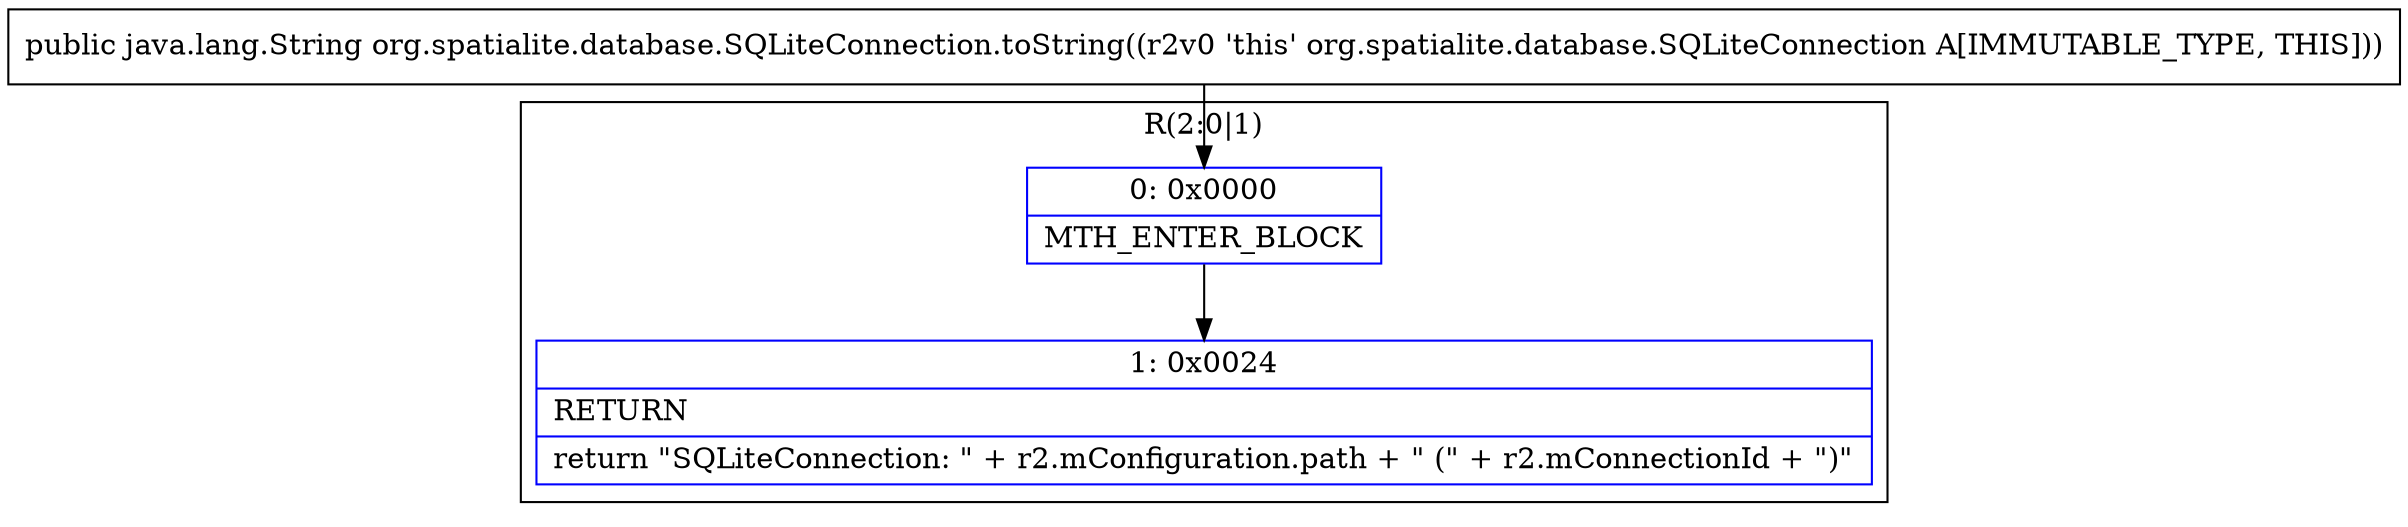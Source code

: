 digraph "CFG fororg.spatialite.database.SQLiteConnection.toString()Ljava\/lang\/String;" {
subgraph cluster_Region_277651921 {
label = "R(2:0|1)";
node [shape=record,color=blue];
Node_0 [shape=record,label="{0\:\ 0x0000|MTH_ENTER_BLOCK\l}"];
Node_1 [shape=record,label="{1\:\ 0x0024|RETURN\l|return \"SQLiteConnection: \" + r2.mConfiguration.path + \" (\" + r2.mConnectionId + \")\"\l}"];
}
MethodNode[shape=record,label="{public java.lang.String org.spatialite.database.SQLiteConnection.toString((r2v0 'this' org.spatialite.database.SQLiteConnection A[IMMUTABLE_TYPE, THIS])) }"];
MethodNode -> Node_0;
Node_0 -> Node_1;
}

